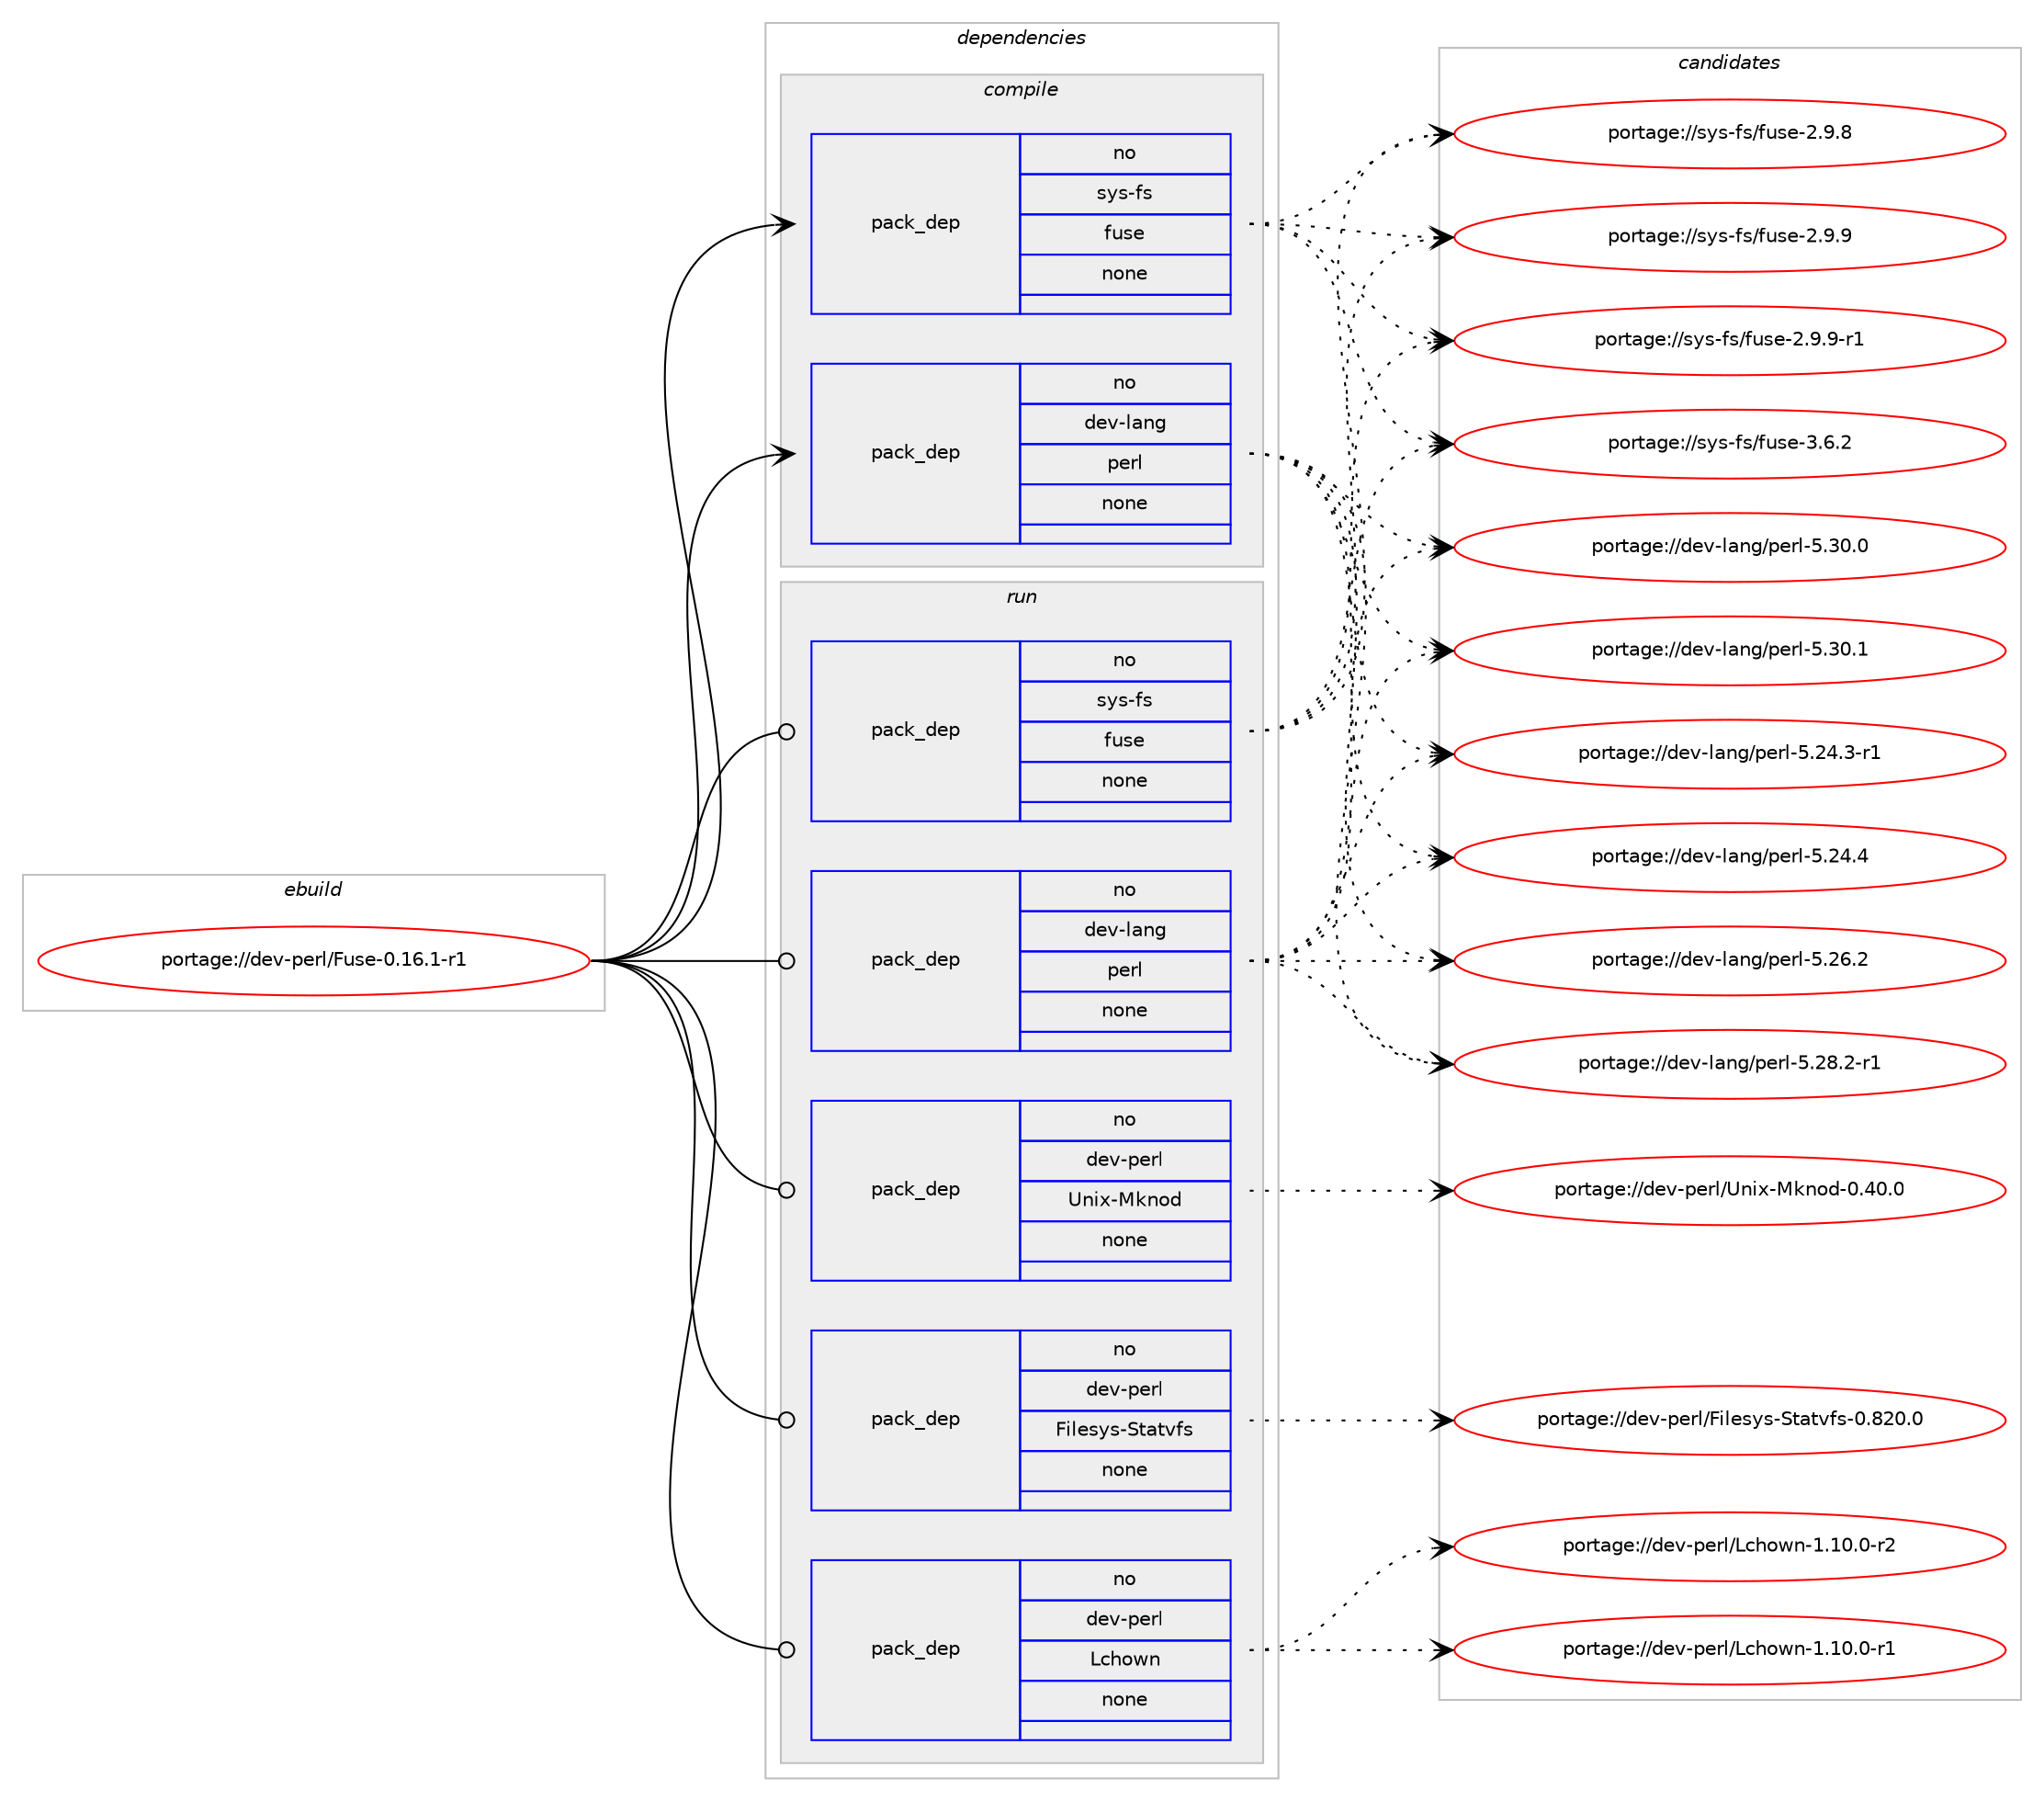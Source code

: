 digraph prolog {

# *************
# Graph options
# *************

newrank=true;
concentrate=true;
compound=true;
graph [rankdir=LR,fontname=Helvetica,fontsize=10,ranksep=1.5];#, ranksep=2.5, nodesep=0.2];
edge  [arrowhead=vee];
node  [fontname=Helvetica,fontsize=10];

# **********
# The ebuild
# **********

subgraph cluster_leftcol {
color=gray;
rank=same;
label=<<i>ebuild</i>>;
id [label="portage://dev-perl/Fuse-0.16.1-r1", color=red, width=4, href="../dev-perl/Fuse-0.16.1-r1.svg"];
}

# ****************
# The dependencies
# ****************

subgraph cluster_midcol {
color=gray;
label=<<i>dependencies</i>>;
subgraph cluster_compile {
fillcolor="#eeeeee";
style=filled;
label=<<i>compile</i>>;
subgraph pack87131 {
dependency113286 [label=<<TABLE BORDER="0" CELLBORDER="1" CELLSPACING="0" CELLPADDING="4" WIDTH="220"><TR><TD ROWSPAN="6" CELLPADDING="30">pack_dep</TD></TR><TR><TD WIDTH="110">no</TD></TR><TR><TD>dev-lang</TD></TR><TR><TD>perl</TD></TR><TR><TD>none</TD></TR><TR><TD></TD></TR></TABLE>>, shape=none, color=blue];
}
id:e -> dependency113286:w [weight=20,style="solid",arrowhead="vee"];
subgraph pack87132 {
dependency113287 [label=<<TABLE BORDER="0" CELLBORDER="1" CELLSPACING="0" CELLPADDING="4" WIDTH="220"><TR><TD ROWSPAN="6" CELLPADDING="30">pack_dep</TD></TR><TR><TD WIDTH="110">no</TD></TR><TR><TD>sys-fs</TD></TR><TR><TD>fuse</TD></TR><TR><TD>none</TD></TR><TR><TD></TD></TR></TABLE>>, shape=none, color=blue];
}
id:e -> dependency113287:w [weight=20,style="solid",arrowhead="vee"];
}
subgraph cluster_compileandrun {
fillcolor="#eeeeee";
style=filled;
label=<<i>compile and run</i>>;
}
subgraph cluster_run {
fillcolor="#eeeeee";
style=filled;
label=<<i>run</i>>;
subgraph pack87133 {
dependency113288 [label=<<TABLE BORDER="0" CELLBORDER="1" CELLSPACING="0" CELLPADDING="4" WIDTH="220"><TR><TD ROWSPAN="6" CELLPADDING="30">pack_dep</TD></TR><TR><TD WIDTH="110">no</TD></TR><TR><TD>dev-lang</TD></TR><TR><TD>perl</TD></TR><TR><TD>none</TD></TR><TR><TD></TD></TR></TABLE>>, shape=none, color=blue];
}
id:e -> dependency113288:w [weight=20,style="solid",arrowhead="odot"];
subgraph pack87134 {
dependency113289 [label=<<TABLE BORDER="0" CELLBORDER="1" CELLSPACING="0" CELLPADDING="4" WIDTH="220"><TR><TD ROWSPAN="6" CELLPADDING="30">pack_dep</TD></TR><TR><TD WIDTH="110">no</TD></TR><TR><TD>dev-perl</TD></TR><TR><TD>Filesys-Statvfs</TD></TR><TR><TD>none</TD></TR><TR><TD></TD></TR></TABLE>>, shape=none, color=blue];
}
id:e -> dependency113289:w [weight=20,style="solid",arrowhead="odot"];
subgraph pack87135 {
dependency113290 [label=<<TABLE BORDER="0" CELLBORDER="1" CELLSPACING="0" CELLPADDING="4" WIDTH="220"><TR><TD ROWSPAN="6" CELLPADDING="30">pack_dep</TD></TR><TR><TD WIDTH="110">no</TD></TR><TR><TD>dev-perl</TD></TR><TR><TD>Lchown</TD></TR><TR><TD>none</TD></TR><TR><TD></TD></TR></TABLE>>, shape=none, color=blue];
}
id:e -> dependency113290:w [weight=20,style="solid",arrowhead="odot"];
subgraph pack87136 {
dependency113291 [label=<<TABLE BORDER="0" CELLBORDER="1" CELLSPACING="0" CELLPADDING="4" WIDTH="220"><TR><TD ROWSPAN="6" CELLPADDING="30">pack_dep</TD></TR><TR><TD WIDTH="110">no</TD></TR><TR><TD>dev-perl</TD></TR><TR><TD>Unix-Mknod</TD></TR><TR><TD>none</TD></TR><TR><TD></TD></TR></TABLE>>, shape=none, color=blue];
}
id:e -> dependency113291:w [weight=20,style="solid",arrowhead="odot"];
subgraph pack87137 {
dependency113292 [label=<<TABLE BORDER="0" CELLBORDER="1" CELLSPACING="0" CELLPADDING="4" WIDTH="220"><TR><TD ROWSPAN="6" CELLPADDING="30">pack_dep</TD></TR><TR><TD WIDTH="110">no</TD></TR><TR><TD>sys-fs</TD></TR><TR><TD>fuse</TD></TR><TR><TD>none</TD></TR><TR><TD></TD></TR></TABLE>>, shape=none, color=blue];
}
id:e -> dependency113292:w [weight=20,style="solid",arrowhead="odot"];
}
}

# **************
# The candidates
# **************

subgraph cluster_choices {
rank=same;
color=gray;
label=<<i>candidates</i>>;

subgraph choice87131 {
color=black;
nodesep=1;
choiceportage100101118451089711010347112101114108455346505246514511449 [label="portage://dev-lang/perl-5.24.3-r1", color=red, width=4,href="../dev-lang/perl-5.24.3-r1.svg"];
choiceportage10010111845108971101034711210111410845534650524652 [label="portage://dev-lang/perl-5.24.4", color=red, width=4,href="../dev-lang/perl-5.24.4.svg"];
choiceportage10010111845108971101034711210111410845534650544650 [label="portage://dev-lang/perl-5.26.2", color=red, width=4,href="../dev-lang/perl-5.26.2.svg"];
choiceportage100101118451089711010347112101114108455346505646504511449 [label="portage://dev-lang/perl-5.28.2-r1", color=red, width=4,href="../dev-lang/perl-5.28.2-r1.svg"];
choiceportage10010111845108971101034711210111410845534651484648 [label="portage://dev-lang/perl-5.30.0", color=red, width=4,href="../dev-lang/perl-5.30.0.svg"];
choiceportage10010111845108971101034711210111410845534651484649 [label="portage://dev-lang/perl-5.30.1", color=red, width=4,href="../dev-lang/perl-5.30.1.svg"];
dependency113286:e -> choiceportage100101118451089711010347112101114108455346505246514511449:w [style=dotted,weight="100"];
dependency113286:e -> choiceportage10010111845108971101034711210111410845534650524652:w [style=dotted,weight="100"];
dependency113286:e -> choiceportage10010111845108971101034711210111410845534650544650:w [style=dotted,weight="100"];
dependency113286:e -> choiceportage100101118451089711010347112101114108455346505646504511449:w [style=dotted,weight="100"];
dependency113286:e -> choiceportage10010111845108971101034711210111410845534651484648:w [style=dotted,weight="100"];
dependency113286:e -> choiceportage10010111845108971101034711210111410845534651484649:w [style=dotted,weight="100"];
}
subgraph choice87132 {
color=black;
nodesep=1;
choiceportage1151211154510211547102117115101455046574656 [label="portage://sys-fs/fuse-2.9.8", color=red, width=4,href="../sys-fs/fuse-2.9.8.svg"];
choiceportage1151211154510211547102117115101455046574657 [label="portage://sys-fs/fuse-2.9.9", color=red, width=4,href="../sys-fs/fuse-2.9.9.svg"];
choiceportage11512111545102115471021171151014550465746574511449 [label="portage://sys-fs/fuse-2.9.9-r1", color=red, width=4,href="../sys-fs/fuse-2.9.9-r1.svg"];
choiceportage1151211154510211547102117115101455146544650 [label="portage://sys-fs/fuse-3.6.2", color=red, width=4,href="../sys-fs/fuse-3.6.2.svg"];
dependency113287:e -> choiceportage1151211154510211547102117115101455046574656:w [style=dotted,weight="100"];
dependency113287:e -> choiceportage1151211154510211547102117115101455046574657:w [style=dotted,weight="100"];
dependency113287:e -> choiceportage11512111545102115471021171151014550465746574511449:w [style=dotted,weight="100"];
dependency113287:e -> choiceportage1151211154510211547102117115101455146544650:w [style=dotted,weight="100"];
}
subgraph choice87133 {
color=black;
nodesep=1;
choiceportage100101118451089711010347112101114108455346505246514511449 [label="portage://dev-lang/perl-5.24.3-r1", color=red, width=4,href="../dev-lang/perl-5.24.3-r1.svg"];
choiceportage10010111845108971101034711210111410845534650524652 [label="portage://dev-lang/perl-5.24.4", color=red, width=4,href="../dev-lang/perl-5.24.4.svg"];
choiceportage10010111845108971101034711210111410845534650544650 [label="portage://dev-lang/perl-5.26.2", color=red, width=4,href="../dev-lang/perl-5.26.2.svg"];
choiceportage100101118451089711010347112101114108455346505646504511449 [label="portage://dev-lang/perl-5.28.2-r1", color=red, width=4,href="../dev-lang/perl-5.28.2-r1.svg"];
choiceportage10010111845108971101034711210111410845534651484648 [label="portage://dev-lang/perl-5.30.0", color=red, width=4,href="../dev-lang/perl-5.30.0.svg"];
choiceportage10010111845108971101034711210111410845534651484649 [label="portage://dev-lang/perl-5.30.1", color=red, width=4,href="../dev-lang/perl-5.30.1.svg"];
dependency113288:e -> choiceportage100101118451089711010347112101114108455346505246514511449:w [style=dotted,weight="100"];
dependency113288:e -> choiceportage10010111845108971101034711210111410845534650524652:w [style=dotted,weight="100"];
dependency113288:e -> choiceportage10010111845108971101034711210111410845534650544650:w [style=dotted,weight="100"];
dependency113288:e -> choiceportage100101118451089711010347112101114108455346505646504511449:w [style=dotted,weight="100"];
dependency113288:e -> choiceportage10010111845108971101034711210111410845534651484648:w [style=dotted,weight="100"];
dependency113288:e -> choiceportage10010111845108971101034711210111410845534651484649:w [style=dotted,weight="100"];
}
subgraph choice87134 {
color=black;
nodesep=1;
choiceportage1001011184511210111410847701051081011151211154583116971161181021154548465650484648 [label="portage://dev-perl/Filesys-Statvfs-0.820.0", color=red, width=4,href="../dev-perl/Filesys-Statvfs-0.820.0.svg"];
dependency113289:e -> choiceportage1001011184511210111410847701051081011151211154583116971161181021154548465650484648:w [style=dotted,weight="100"];
}
subgraph choice87135 {
color=black;
nodesep=1;
choiceportage10010111845112101114108477699104111119110454946494846484511449 [label="portage://dev-perl/Lchown-1.10.0-r1", color=red, width=4,href="../dev-perl/Lchown-1.10.0-r1.svg"];
choiceportage10010111845112101114108477699104111119110454946494846484511450 [label="portage://dev-perl/Lchown-1.10.0-r2", color=red, width=4,href="../dev-perl/Lchown-1.10.0-r2.svg"];
dependency113290:e -> choiceportage10010111845112101114108477699104111119110454946494846484511449:w [style=dotted,weight="100"];
dependency113290:e -> choiceportage10010111845112101114108477699104111119110454946494846484511450:w [style=dotted,weight="100"];
}
subgraph choice87136 {
color=black;
nodesep=1;
choiceportage100101118451121011141084785110105120457710711011110045484652484648 [label="portage://dev-perl/Unix-Mknod-0.40.0", color=red, width=4,href="../dev-perl/Unix-Mknod-0.40.0.svg"];
dependency113291:e -> choiceportage100101118451121011141084785110105120457710711011110045484652484648:w [style=dotted,weight="100"];
}
subgraph choice87137 {
color=black;
nodesep=1;
choiceportage1151211154510211547102117115101455046574656 [label="portage://sys-fs/fuse-2.9.8", color=red, width=4,href="../sys-fs/fuse-2.9.8.svg"];
choiceportage1151211154510211547102117115101455046574657 [label="portage://sys-fs/fuse-2.9.9", color=red, width=4,href="../sys-fs/fuse-2.9.9.svg"];
choiceportage11512111545102115471021171151014550465746574511449 [label="portage://sys-fs/fuse-2.9.9-r1", color=red, width=4,href="../sys-fs/fuse-2.9.9-r1.svg"];
choiceportage1151211154510211547102117115101455146544650 [label="portage://sys-fs/fuse-3.6.2", color=red, width=4,href="../sys-fs/fuse-3.6.2.svg"];
dependency113292:e -> choiceportage1151211154510211547102117115101455046574656:w [style=dotted,weight="100"];
dependency113292:e -> choiceportage1151211154510211547102117115101455046574657:w [style=dotted,weight="100"];
dependency113292:e -> choiceportage11512111545102115471021171151014550465746574511449:w [style=dotted,weight="100"];
dependency113292:e -> choiceportage1151211154510211547102117115101455146544650:w [style=dotted,weight="100"];
}
}

}
